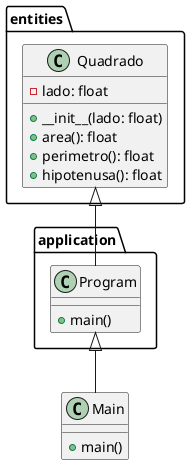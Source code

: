 @startuml


class Main {
    + main()
}

package entities {
    class Quadrado {
        - lado: float
        + __init__(lado: float)
        + area(): float
        + perimetro(): float
        + hipotenusa(): float
    }
}

package application {
    class Program {
        + main()
    }
}

entities.Quadrado <|-- application.Program
application.Program <|-- Main

@enduml